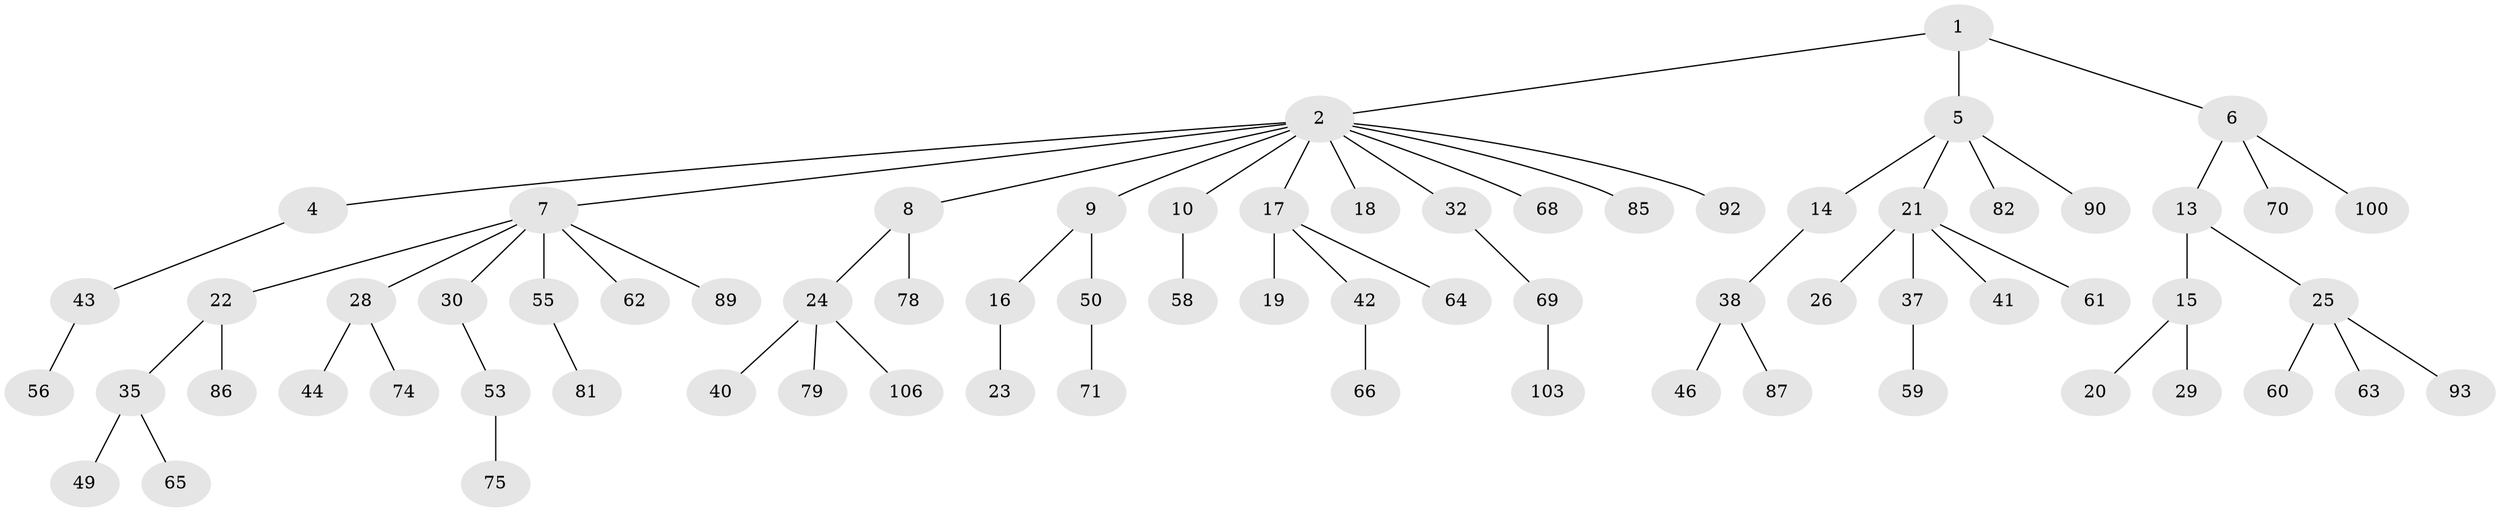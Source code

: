 // Generated by graph-tools (version 1.1) at 2025/52/02/27/25 19:52:13]
// undirected, 70 vertices, 69 edges
graph export_dot {
graph [start="1"]
  node [color=gray90,style=filled];
  1 [super="+67"];
  2 [super="+3"];
  4 [super="+73"];
  5 [super="+11"];
  6 [super="+12"];
  7 [super="+34"];
  8 [super="+51"];
  9 [super="+72"];
  10;
  13 [super="+97"];
  14;
  15 [super="+99"];
  16;
  17 [super="+31"];
  18 [super="+105"];
  19;
  20;
  21 [super="+39"];
  22 [super="+77"];
  23;
  24 [super="+76"];
  25 [super="+27"];
  26 [super="+54"];
  28 [super="+36"];
  29;
  30 [super="+33"];
  32 [super="+45"];
  35 [super="+47"];
  37;
  38 [super="+48"];
  40;
  41;
  42 [super="+52"];
  43;
  44;
  46;
  49 [super="+101"];
  50;
  53 [super="+104"];
  55 [super="+57"];
  56 [super="+83"];
  58 [super="+95"];
  59;
  60;
  61 [super="+96"];
  62;
  63;
  64;
  65 [super="+84"];
  66;
  68 [super="+80"];
  69 [super="+102"];
  70;
  71;
  74;
  75 [super="+88"];
  78;
  79;
  81 [super="+98"];
  82 [super="+94"];
  85;
  86;
  87;
  89;
  90 [super="+91"];
  92;
  93;
  100;
  103;
  106;
  1 -- 2;
  1 -- 5;
  1 -- 6;
  2 -- 4;
  2 -- 7;
  2 -- 10;
  2 -- 32;
  2 -- 85;
  2 -- 92;
  2 -- 17;
  2 -- 18;
  2 -- 68;
  2 -- 8;
  2 -- 9;
  4 -- 43;
  5 -- 21;
  5 -- 82;
  5 -- 90;
  5 -- 14;
  6 -- 13;
  6 -- 70;
  6 -- 100;
  7 -- 22;
  7 -- 28;
  7 -- 30;
  7 -- 55;
  7 -- 89;
  7 -- 62;
  8 -- 24;
  8 -- 78;
  9 -- 16;
  9 -- 50;
  10 -- 58;
  13 -- 15;
  13 -- 25;
  14 -- 38;
  15 -- 20;
  15 -- 29;
  16 -- 23;
  17 -- 19;
  17 -- 64;
  17 -- 42;
  21 -- 26;
  21 -- 37;
  21 -- 41;
  21 -- 61;
  22 -- 35;
  22 -- 86;
  24 -- 40;
  24 -- 106;
  24 -- 79;
  25 -- 63;
  25 -- 93;
  25 -- 60;
  28 -- 44;
  28 -- 74;
  30 -- 53;
  32 -- 69;
  35 -- 49;
  35 -- 65;
  37 -- 59;
  38 -- 46;
  38 -- 87;
  42 -- 66;
  43 -- 56;
  50 -- 71;
  53 -- 75;
  55 -- 81;
  69 -- 103;
}
